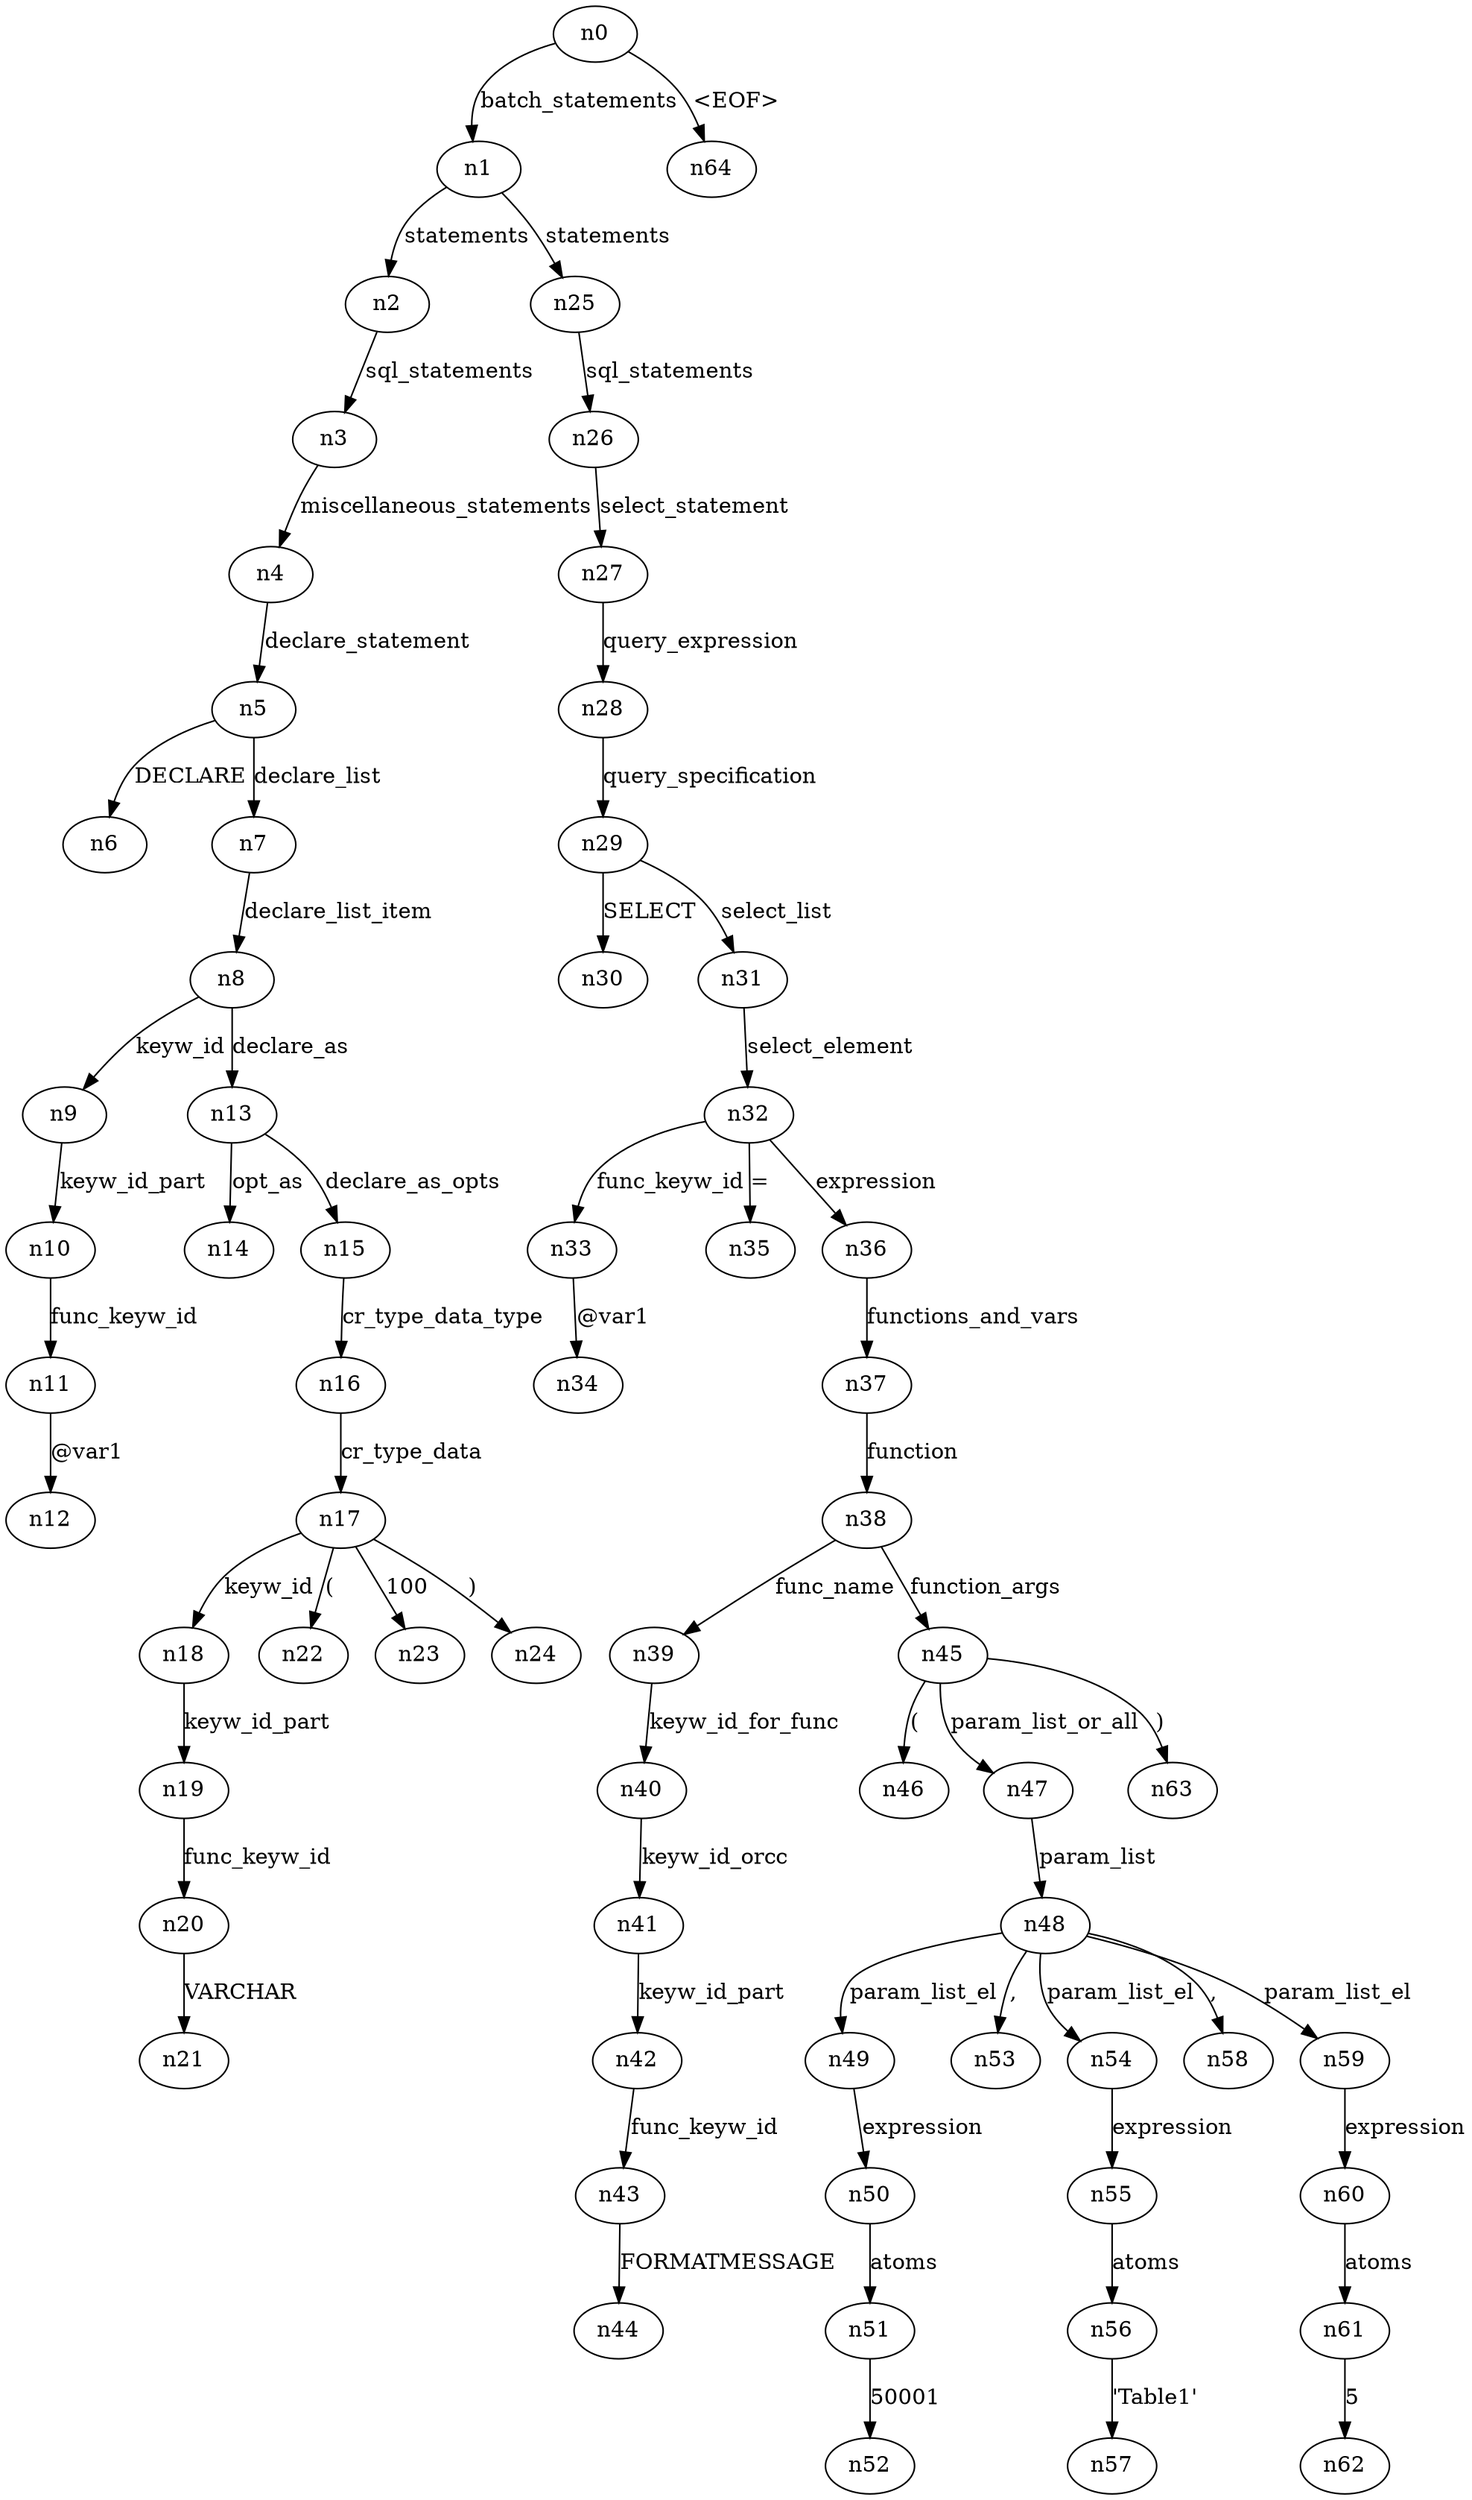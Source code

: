 digraph ParseTree {
  n0 -> n1 [label="batch_statements"];
  n1 -> n2 [label="statements"];
  n2 -> n3 [label="sql_statements"];
  n3 -> n4 [label="miscellaneous_statements"];
  n4 -> n5 [label="declare_statement"];
  n5 -> n6 [label="DECLARE"];
  n5 -> n7 [label="declare_list"];
  n7 -> n8 [label="declare_list_item"];
  n8 -> n9 [label="keyw_id"];
  n9 -> n10 [label="keyw_id_part"];
  n10 -> n11 [label="func_keyw_id"];
  n11 -> n12 [label="@var1"];
  n8 -> n13 [label="declare_as"];
  n13 -> n14 [label="opt_as"];
  n13 -> n15 [label="declare_as_opts"];
  n15 -> n16 [label="cr_type_data_type"];
  n16 -> n17 [label="cr_type_data"];
  n17 -> n18 [label="keyw_id"];
  n18 -> n19 [label="keyw_id_part"];
  n19 -> n20 [label="func_keyw_id"];
  n20 -> n21 [label="VARCHAR"];
  n17 -> n22 [label="("];
  n17 -> n23 [label="100"];
  n17 -> n24 [label=")"];
  n1 -> n25 [label="statements"];
  n25 -> n26 [label="sql_statements"];
  n26 -> n27 [label="select_statement"];
  n27 -> n28 [label="query_expression"];
  n28 -> n29 [label="query_specification"];
  n29 -> n30 [label="SELECT"];
  n29 -> n31 [label="select_list"];
  n31 -> n32 [label="select_element"];
  n32 -> n33 [label="func_keyw_id"];
  n33 -> n34 [label="@var1"];
  n32 -> n35 [label="="];
  n32 -> n36 [label="expression"];
  n36 -> n37 [label="functions_and_vars"];
  n37 -> n38 [label="function"];
  n38 -> n39 [label="func_name"];
  n39 -> n40 [label="keyw_id_for_func"];
  n40 -> n41 [label="keyw_id_orcc"];
  n41 -> n42 [label="keyw_id_part"];
  n42 -> n43 [label="func_keyw_id"];
  n43 -> n44 [label="FORMATMESSAGE"];
  n38 -> n45 [label="function_args"];
  n45 -> n46 [label="("];
  n45 -> n47 [label="param_list_or_all"];
  n47 -> n48 [label="param_list"];
  n48 -> n49 [label="param_list_el"];
  n49 -> n50 [label="expression"];
  n50 -> n51 [label="atoms"];
  n51 -> n52 [label="50001"];
  n48 -> n53 [label=","];
  n48 -> n54 [label="param_list_el"];
  n54 -> n55 [label="expression"];
  n55 -> n56 [label="atoms"];
  n56 -> n57 [label="'Table1'"];
  n48 -> n58 [label=","];
  n48 -> n59 [label="param_list_el"];
  n59 -> n60 [label="expression"];
  n60 -> n61 [label="atoms"];
  n61 -> n62 [label="5"];
  n45 -> n63 [label=")"];
  n0 -> n64 [label="<EOF>"];
}
